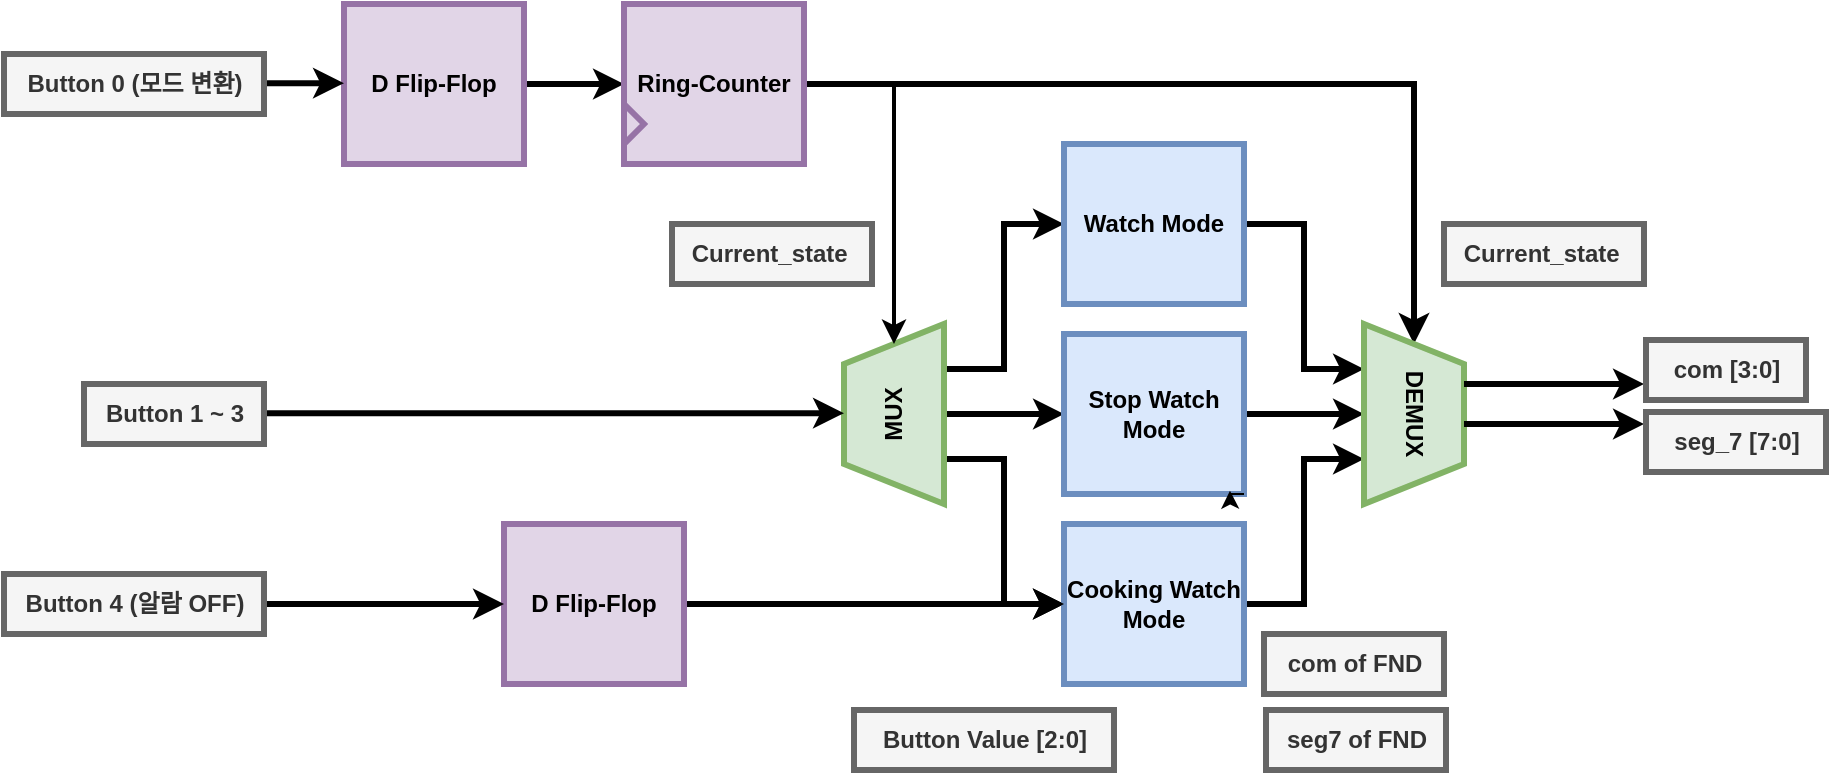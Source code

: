 <mxfile version="24.7.17">
  <diagram name="페이지-1" id="4RG2_J8rjGFTI_IqVI87">
    <mxGraphModel dx="1213" dy="661" grid="1" gridSize="10" guides="1" tooltips="1" connect="1" arrows="1" fold="1" page="1" pageScale="1" pageWidth="827" pageHeight="1169" math="0" shadow="0">
      <root>
        <mxCell id="0" />
        <mxCell id="1" parent="0" />
        <mxCell id="qAFEc8uYlDlUKvqxsLKJ-5" style="edgeStyle=orthogonalEdgeStyle;rounded=0;orthogonalLoop=1;jettySize=auto;html=1;entryX=0;entryY=0.5;entryDx=0;entryDy=0;strokeWidth=3;" parent="1" source="qAFEc8uYlDlUKvqxsLKJ-1" target="qAFEc8uYlDlUKvqxsLKJ-2" edge="1">
          <mxGeometry relative="1" as="geometry" />
        </mxCell>
        <mxCell id="qAFEc8uYlDlUKvqxsLKJ-1" value="&lt;b&gt;D Flip-Flop&lt;/b&gt;" style="rounded=0;whiteSpace=wrap;html=1;fillColor=#e1d5e7;strokeColor=#9673a6;strokeWidth=3;" parent="1" vertex="1">
          <mxGeometry x="200" y="130" width="90" height="80" as="geometry" />
        </mxCell>
        <mxCell id="qAFEc8uYlDlUKvqxsLKJ-14" style="edgeStyle=orthogonalEdgeStyle;rounded=0;orthogonalLoop=1;jettySize=auto;html=1;entryX=0;entryY=0.5;entryDx=0;entryDy=0;strokeWidth=3;" parent="1" source="qAFEc8uYlDlUKvqxsLKJ-2" target="qAFEc8uYlDlUKvqxsLKJ-12" edge="1">
          <mxGeometry relative="1" as="geometry" />
        </mxCell>
        <mxCell id="qAFEc8uYlDlUKvqxsLKJ-2" value="&lt;b&gt;Ring-Counter&lt;/b&gt;" style="rounded=0;whiteSpace=wrap;html=1;fillColor=#e1d5e7;strokeColor=#9673a6;strokeWidth=3;" parent="1" vertex="1">
          <mxGeometry x="340" y="130" width="90" height="80" as="geometry" />
        </mxCell>
        <mxCell id="qAFEc8uYlDlUKvqxsLKJ-3" value="" style="triangle;whiteSpace=wrap;html=1;fillColor=#e1d5e7;strokeColor=#9673a6;strokeWidth=3;" parent="1" vertex="1">
          <mxGeometry x="340" y="180" width="10" height="20" as="geometry" />
        </mxCell>
        <mxCell id="qAFEc8uYlDlUKvqxsLKJ-16" style="edgeStyle=orthogonalEdgeStyle;rounded=0;orthogonalLoop=1;jettySize=auto;html=1;entryX=0;entryY=0.5;entryDx=0;entryDy=0;strokeWidth=3;" parent="1" source="qAFEc8uYlDlUKvqxsLKJ-4" target="qAFEc8uYlDlUKvqxsLKJ-8" edge="1">
          <mxGeometry relative="1" as="geometry" />
        </mxCell>
        <mxCell id="qAFEc8uYlDlUKvqxsLKJ-17" style="edgeStyle=orthogonalEdgeStyle;rounded=0;orthogonalLoop=1;jettySize=auto;html=1;exitX=0.75;exitY=1;exitDx=0;exitDy=0;entryX=0;entryY=0.5;entryDx=0;entryDy=0;strokeWidth=3;" parent="1" source="qAFEc8uYlDlUKvqxsLKJ-4" target="qAFEc8uYlDlUKvqxsLKJ-7" edge="1">
          <mxGeometry relative="1" as="geometry" />
        </mxCell>
        <mxCell id="qAFEc8uYlDlUKvqxsLKJ-18" style="edgeStyle=orthogonalEdgeStyle;rounded=0;orthogonalLoop=1;jettySize=auto;html=1;exitX=0.25;exitY=1;exitDx=0;exitDy=0;entryX=0;entryY=0.5;entryDx=0;entryDy=0;strokeWidth=3;" parent="1" source="qAFEc8uYlDlUKvqxsLKJ-4" target="qAFEc8uYlDlUKvqxsLKJ-9" edge="1">
          <mxGeometry relative="1" as="geometry" />
        </mxCell>
        <mxCell id="qAFEc8uYlDlUKvqxsLKJ-4" value="&lt;b&gt;MUX&lt;/b&gt;" style="shape=trapezoid;perimeter=trapezoidPerimeter;whiteSpace=wrap;html=1;fixedSize=1;rotation=-90;fillColor=#d5e8d4;strokeColor=#82b366;strokeWidth=3;" parent="1" vertex="1">
          <mxGeometry x="430" y="310" width="90" height="50" as="geometry" />
        </mxCell>
        <mxCell id="qAFEc8uYlDlUKvqxsLKJ-29" style="edgeStyle=orthogonalEdgeStyle;rounded=0;orthogonalLoop=1;jettySize=auto;html=1;exitX=1;exitY=0.5;exitDx=0;exitDy=0;entryX=0.25;entryY=1;entryDx=0;entryDy=0;strokeWidth=3;" parent="1" source="qAFEc8uYlDlUKvqxsLKJ-7" target="qAFEc8uYlDlUKvqxsLKJ-12" edge="1">
          <mxGeometry relative="1" as="geometry" />
        </mxCell>
        <mxCell id="qAFEc8uYlDlUKvqxsLKJ-7" value="&lt;b&gt;Watch Mode&lt;/b&gt;" style="rounded=0;whiteSpace=wrap;html=1;fillColor=#dae8fc;strokeColor=#6c8ebf;strokeWidth=3;" parent="1" vertex="1">
          <mxGeometry x="560" y="200" width="90" height="80" as="geometry" />
        </mxCell>
        <mxCell id="qAFEc8uYlDlUKvqxsLKJ-30" style="edgeStyle=orthogonalEdgeStyle;rounded=0;orthogonalLoop=1;jettySize=auto;html=1;exitX=1;exitY=0.5;exitDx=0;exitDy=0;entryX=0.5;entryY=1;entryDx=0;entryDy=0;strokeWidth=3;" parent="1" source="qAFEc8uYlDlUKvqxsLKJ-8" target="qAFEc8uYlDlUKvqxsLKJ-12" edge="1">
          <mxGeometry relative="1" as="geometry" />
        </mxCell>
        <mxCell id="qAFEc8uYlDlUKvqxsLKJ-8" value="&lt;b&gt;Stop Watch&lt;/b&gt;&lt;div&gt;&lt;b&gt;Mode&lt;/b&gt;&lt;/div&gt;" style="rounded=0;whiteSpace=wrap;html=1;fillColor=#dae8fc;strokeColor=#6c8ebf;strokeWidth=3;" parent="1" vertex="1">
          <mxGeometry x="560" y="295" width="90" height="80" as="geometry" />
        </mxCell>
        <mxCell id="qAFEc8uYlDlUKvqxsLKJ-31" style="edgeStyle=orthogonalEdgeStyle;rounded=0;orthogonalLoop=1;jettySize=auto;html=1;exitX=1;exitY=0.5;exitDx=0;exitDy=0;entryX=0.75;entryY=1;entryDx=0;entryDy=0;strokeWidth=3;" parent="1" source="qAFEc8uYlDlUKvqxsLKJ-9" target="qAFEc8uYlDlUKvqxsLKJ-12" edge="1">
          <mxGeometry relative="1" as="geometry" />
        </mxCell>
        <mxCell id="qAFEc8uYlDlUKvqxsLKJ-9" value="&lt;b&gt;Cooking Watch&lt;/b&gt;&lt;div&gt;&lt;b&gt;Mode&lt;/b&gt;&lt;/div&gt;" style="rounded=0;whiteSpace=wrap;html=1;fillColor=#dae8fc;strokeColor=#6c8ebf;strokeWidth=3;" parent="1" vertex="1">
          <mxGeometry x="560" y="390" width="90" height="80" as="geometry" />
        </mxCell>
        <mxCell id="qAFEc8uYlDlUKvqxsLKJ-10" style="edgeStyle=orthogonalEdgeStyle;rounded=0;orthogonalLoop=1;jettySize=auto;html=1;exitX=1;exitY=1;exitDx=0;exitDy=0;entryX=0.922;entryY=0.979;entryDx=0;entryDy=0;entryPerimeter=0;" parent="1" source="qAFEc8uYlDlUKvqxsLKJ-8" target="qAFEc8uYlDlUKvqxsLKJ-8" edge="1">
          <mxGeometry relative="1" as="geometry" />
        </mxCell>
        <mxCell id="qAFEc8uYlDlUKvqxsLKJ-12" value="&lt;b&gt;DEMUX&lt;/b&gt;" style="shape=trapezoid;perimeter=trapezoidPerimeter;whiteSpace=wrap;html=1;fixedSize=1;rotation=90;fillColor=#d5e8d4;strokeColor=#82b366;strokeWidth=3;" parent="1" vertex="1">
          <mxGeometry x="690" y="310" width="90" height="50" as="geometry" />
        </mxCell>
        <mxCell id="qAFEc8uYlDlUKvqxsLKJ-19" style="edgeStyle=orthogonalEdgeStyle;rounded=0;orthogonalLoop=1;jettySize=auto;html=1;entryX=0;entryY=0.5;entryDx=0;entryDy=0;strokeWidth=3;" parent="1" source="qAFEc8uYlDlUKvqxsLKJ-13" target="qAFEc8uYlDlUKvqxsLKJ-9" edge="1">
          <mxGeometry relative="1" as="geometry" />
        </mxCell>
        <mxCell id="qAFEc8uYlDlUKvqxsLKJ-13" value="&lt;b&gt;D Flip-Flop&lt;/b&gt;" style="rounded=0;whiteSpace=wrap;html=1;fillColor=#e1d5e7;strokeColor=#9673a6;strokeWidth=3;" parent="1" vertex="1">
          <mxGeometry x="280" y="390" width="90" height="80" as="geometry" />
        </mxCell>
        <mxCell id="qAFEc8uYlDlUKvqxsLKJ-15" value="" style="endArrow=classic;html=1;rounded=0;entryX=1;entryY=0.5;entryDx=0;entryDy=0;strokeWidth=2;" parent="1" target="qAFEc8uYlDlUKvqxsLKJ-4" edge="1">
          <mxGeometry width="50" height="50" relative="1" as="geometry">
            <mxPoint x="475" y="170" as="sourcePoint" />
            <mxPoint x="470.004" y="295.001" as="targetPoint" />
          </mxGeometry>
        </mxCell>
        <mxCell id="qAFEc8uYlDlUKvqxsLKJ-20" value="" style="endArrow=classic;html=1;rounded=0;strokeWidth=3;" parent="1" edge="1">
          <mxGeometry width="50" height="50" relative="1" as="geometry">
            <mxPoint x="160" y="334.58" as="sourcePoint" />
            <mxPoint x="450" y="334.58" as="targetPoint" />
          </mxGeometry>
        </mxCell>
        <mxCell id="qAFEc8uYlDlUKvqxsLKJ-21" value="" style="endArrow=classic;html=1;rounded=0;strokeWidth=3;" parent="1" edge="1">
          <mxGeometry width="50" height="50" relative="1" as="geometry">
            <mxPoint x="160" y="430" as="sourcePoint" />
            <mxPoint x="280" y="430" as="targetPoint" />
          </mxGeometry>
        </mxCell>
        <mxCell id="qAFEc8uYlDlUKvqxsLKJ-22" value="" style="endArrow=classic;html=1;rounded=0;strokeWidth=3;" parent="1" edge="1">
          <mxGeometry width="50" height="50" relative="1" as="geometry">
            <mxPoint x="160" y="169.58" as="sourcePoint" />
            <mxPoint x="200" y="169.58" as="targetPoint" />
          </mxGeometry>
        </mxCell>
        <mxCell id="qAFEc8uYlDlUKvqxsLKJ-23" value="&lt;b&gt;Button 0 (모드 변환)&lt;/b&gt;" style="text;html=1;align=center;verticalAlign=middle;resizable=0;points=[];autosize=1;strokeColor=#666666;fillColor=#f5f5f5;fontColor=#333333;strokeWidth=3;" parent="1" vertex="1">
          <mxGeometry x="30" y="155" width="130" height="30" as="geometry" />
        </mxCell>
        <mxCell id="qAFEc8uYlDlUKvqxsLKJ-24" value="&lt;b&gt;Button 1 ~ 3&lt;/b&gt;" style="text;html=1;align=center;verticalAlign=middle;resizable=0;points=[];autosize=1;strokeColor=#666666;fillColor=#f5f5f5;fontColor=#333333;strokeWidth=3;" parent="1" vertex="1">
          <mxGeometry x="70" y="320" width="90" height="30" as="geometry" />
        </mxCell>
        <mxCell id="qAFEc8uYlDlUKvqxsLKJ-25" value="&lt;b&gt;Button 4 (알람 OFF)&lt;/b&gt;" style="text;html=1;align=center;verticalAlign=middle;resizable=0;points=[];autosize=1;strokeColor=#666666;fillColor=#f5f5f5;fontColor=#333333;strokeWidth=3;" parent="1" vertex="1">
          <mxGeometry x="30" y="415" width="130" height="30" as="geometry" />
        </mxCell>
        <mxCell id="qAFEc8uYlDlUKvqxsLKJ-26" value="&lt;b&gt;Current_state&amp;nbsp;&lt;/b&gt;" style="text;html=1;align=center;verticalAlign=middle;resizable=0;points=[];autosize=1;strokeColor=#666666;fillColor=#f5f5f5;fontColor=#333333;strokeWidth=3;" parent="1" vertex="1">
          <mxGeometry x="364" y="240" width="100" height="30" as="geometry" />
        </mxCell>
        <mxCell id="qAFEc8uYlDlUKvqxsLKJ-32" value="&lt;b&gt;Current_state&amp;nbsp;&lt;/b&gt;" style="text;html=1;align=center;verticalAlign=middle;resizable=0;points=[];autosize=1;strokeColor=#666666;fillColor=#f5f5f5;fontColor=#333333;strokeWidth=3;" parent="1" vertex="1">
          <mxGeometry x="750" y="240" width="100" height="30" as="geometry" />
        </mxCell>
        <mxCell id="qAFEc8uYlDlUKvqxsLKJ-33" value="&lt;b&gt;com of FND&lt;/b&gt;" style="text;html=1;align=center;verticalAlign=middle;resizable=0;points=[];autosize=1;strokeColor=#666666;fillColor=#f5f5f5;fontColor=#333333;strokeWidth=3;" parent="1" vertex="1">
          <mxGeometry x="660" y="445" width="90" height="30" as="geometry" />
        </mxCell>
        <mxCell id="qAFEc8uYlDlUKvqxsLKJ-34" value="&lt;b&gt;seg7 of FND&lt;/b&gt;" style="text;html=1;align=center;verticalAlign=middle;resizable=0;points=[];autosize=1;strokeColor=#666666;fillColor=#f5f5f5;fontColor=#333333;strokeWidth=3;" parent="1" vertex="1">
          <mxGeometry x="661" y="483" width="90" height="30" as="geometry" />
        </mxCell>
        <mxCell id="qAFEc8uYlDlUKvqxsLKJ-35" value="&lt;b&gt;Button Value [2:0]&lt;/b&gt;" style="text;html=1;align=center;verticalAlign=middle;resizable=0;points=[];autosize=1;strokeColor=#666666;fillColor=#f5f5f5;fontColor=#333333;strokeWidth=3;" parent="1" vertex="1">
          <mxGeometry x="455" y="483" width="130" height="30" as="geometry" />
        </mxCell>
        <mxCell id="qAFEc8uYlDlUKvqxsLKJ-37" value="" style="endArrow=classic;html=1;rounded=0;strokeWidth=3;" parent="1" edge="1">
          <mxGeometry width="50" height="50" relative="1" as="geometry">
            <mxPoint x="760" y="320" as="sourcePoint" />
            <mxPoint x="850" y="320" as="targetPoint" />
          </mxGeometry>
        </mxCell>
        <mxCell id="qAFEc8uYlDlUKvqxsLKJ-38" value="" style="endArrow=classic;html=1;rounded=0;strokeWidth=3;" parent="1" edge="1">
          <mxGeometry width="50" height="50" relative="1" as="geometry">
            <mxPoint x="760" y="340" as="sourcePoint" />
            <mxPoint x="850" y="340" as="targetPoint" />
          </mxGeometry>
        </mxCell>
        <mxCell id="qAFEc8uYlDlUKvqxsLKJ-40" value="&lt;b&gt;com [3:0]&lt;/b&gt;" style="text;html=1;align=center;verticalAlign=middle;resizable=0;points=[];autosize=1;strokeColor=#666666;fillColor=#f5f5f5;fontColor=#333333;strokeWidth=3;" parent="1" vertex="1">
          <mxGeometry x="851" y="298" width="80" height="30" as="geometry" />
        </mxCell>
        <mxCell id="qAFEc8uYlDlUKvqxsLKJ-41" value="&lt;b&gt;seg_7 [7:0]&lt;/b&gt;" style="text;html=1;align=center;verticalAlign=middle;resizable=0;points=[];autosize=1;strokeColor=#666666;fillColor=#f5f5f5;fontColor=#333333;strokeWidth=3;" parent="1" vertex="1">
          <mxGeometry x="851" y="334" width="90" height="30" as="geometry" />
        </mxCell>
      </root>
    </mxGraphModel>
  </diagram>
</mxfile>

